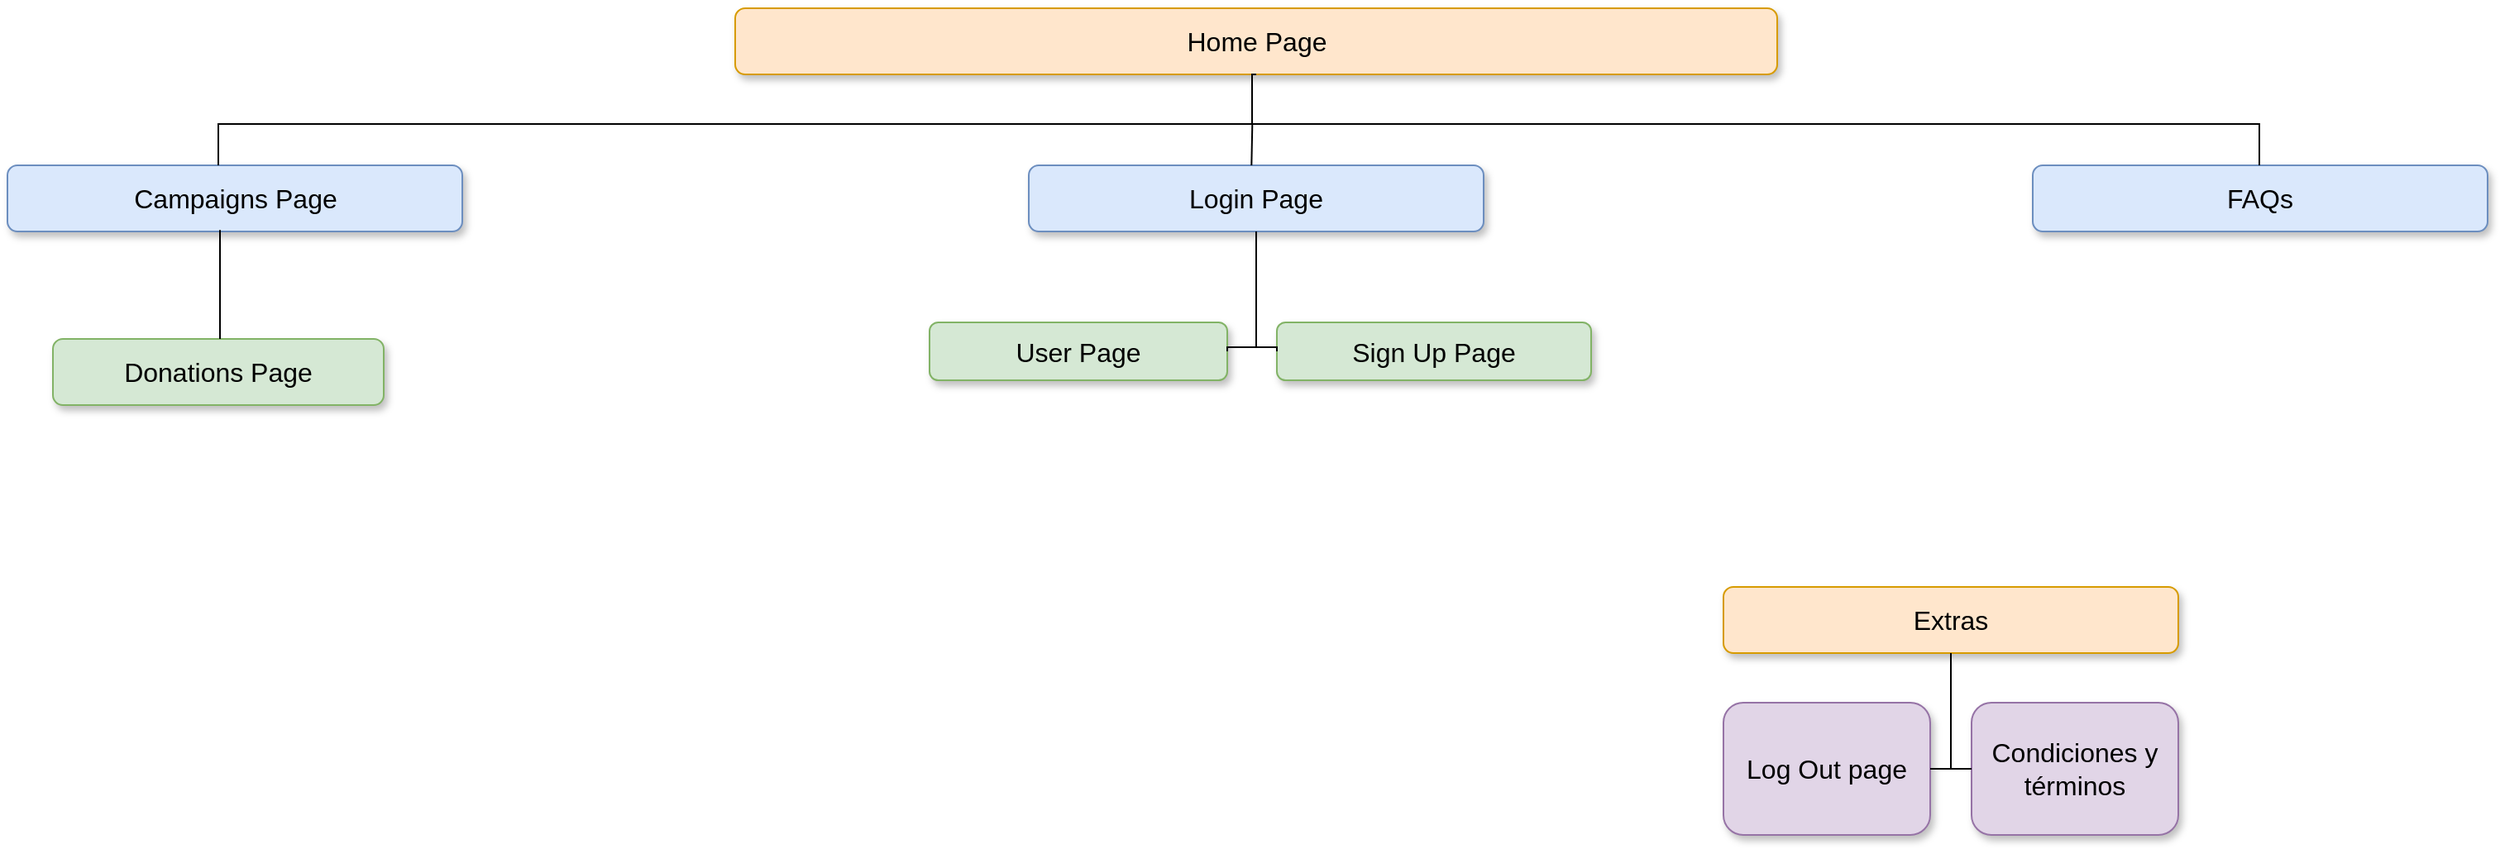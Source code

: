 <mxfile version="14.4.3" type="device"><diagram name="Page-1" id="b98fa263-6416-c6ec-5b7d-78bf54ef71d0"><mxGraphModel dx="1704" dy="988" grid="1" gridSize="10" guides="1" tooltips="1" connect="1" arrows="1" fold="1" page="1" pageScale="1.5" pageWidth="1169" pageHeight="826" background="#ffffff" math="0" shadow="0"><root><mxCell id="0" style=";html=1;"/><mxCell id="1" style=";html=1;" parent="0"/><mxCell id="303ed1de8c2c98b4-4" value="Home Page" style="whiteSpace=wrap;html=1;rounded=1;shadow=1;strokeWidth=1;fontSize=16;align=center;fillColor=#ffe6cc;strokeColor=#d79b00;" parent="1" vertex="1"><mxGeometry x="572.5" y="320" width="630" height="40" as="geometry"/></mxCell><mxCell id="303ed1de8c2c98b4-6" value="Login Page" style="whiteSpace=wrap;html=1;rounded=1;shadow=1;strokeWidth=1;fontSize=16;align=center;fillColor=#dae8fc;strokeColor=#6c8ebf;" parent="1" vertex="1"><mxGeometry x="750" y="415" width="275" height="40" as="geometry"/></mxCell><mxCell id="303ed1de8c2c98b4-7" value="Campaigns Page" style="whiteSpace=wrap;html=1;rounded=1;shadow=1;strokeWidth=1;fontSize=16;align=center;fillColor=#dae8fc;strokeColor=#6c8ebf;" parent="1" vertex="1"><mxGeometry x="132.5" y="415" width="275" height="40" as="geometry"/></mxCell><mxCell id="303ed1de8c2c98b4-9" value="FAQs" style="whiteSpace=wrap;html=1;rounded=1;shadow=1;strokeWidth=1;fontSize=16;align=center;fillColor=#dae8fc;strokeColor=#6c8ebf;" parent="1" vertex="1"><mxGeometry x="1357" y="415" width="275" height="40" as="geometry"/></mxCell><mxCell id="303ed1de8c2c98b4-13" value="User Page" style="whiteSpace=wrap;html=1;rounded=1;shadow=1;strokeWidth=1;fontSize=16;align=center;fillColor=#d5e8d4;strokeColor=#82b366;" parent="1" vertex="1"><mxGeometry x="690" y="510" width="180" height="35" as="geometry"/></mxCell><mxCell id="303ed1de8c2c98b4-14" value="&lt;span&gt;Sign Up Page&lt;/span&gt;" style="whiteSpace=wrap;html=1;rounded=1;shadow=1;strokeWidth=1;fontSize=16;align=center;fillColor=#d5e8d4;strokeColor=#82b366;" parent="1" vertex="1"><mxGeometry x="900" y="510" width="190" height="35" as="geometry"/></mxCell><mxCell id="303ed1de8c2c98b4-82" style="edgeStyle=orthogonalEdgeStyle;html=1;startSize=6;endFill=0;endSize=6;strokeWidth=1;fontSize=16;rounded=0;endArrow=none;exitX=0.5;exitY=1;" parent="1" source="303ed1de8c2c98b4-4" target="303ed1de8c2c98b4-7" edge="1"><mxGeometry relative="1" as="geometry"><Array as="points"><mxPoint x="885" y="390"/><mxPoint x="260" y="390"/></Array></mxGeometry></mxCell><mxCell id="303ed1de8c2c98b4-84" style="edgeStyle=orthogonalEdgeStyle;html=1;startSize=6;endFill=0;endSize=6;strokeWidth=1;fontSize=16;rounded=0;endArrow=none;" parent="1" source="303ed1de8c2c98b4-4" target="303ed1de8c2c98b4-9" edge="1"><mxGeometry relative="1" as="geometry"><Array as="points"><mxPoint x="885" y="390"/><mxPoint x="1494" y="390"/></Array></mxGeometry></mxCell><mxCell id="303ed1de8c2c98b4-92" style="edgeStyle=orthogonalEdgeStyle;html=1;startSize=6;endFill=0;endSize=6;strokeWidth=1;fontSize=16;rounded=0;endArrow=none;entryX=1;entryY=0.5;" parent="1" source="303ed1de8c2c98b4-6" target="303ed1de8c2c98b4-13" edge="1"><mxGeometry relative="1" as="geometry"><Array as="points"><mxPoint x="887" y="525"/></Array></mxGeometry></mxCell><mxCell id="303ed1de8c2c98b4-96" style="edgeStyle=orthogonalEdgeStyle;html=1;startSize=6;endFill=0;endSize=6;strokeWidth=1;fontSize=16;rounded=0;endArrow=none;entryX=0;entryY=0.5;" parent="1" source="303ed1de8c2c98b4-6" target="303ed1de8c2c98b4-14" edge="1"><mxGeometry relative="1" as="geometry"><Array as="points"><mxPoint x="888" y="525"/><mxPoint x="900" y="525"/></Array></mxGeometry></mxCell><mxCell id="IoA87kcwiu5HyvBpXegc-1" value="Extras" style="whiteSpace=wrap;html=1;rounded=1;shadow=1;strokeWidth=1;fontSize=16;align=center;fillColor=#ffe6cc;strokeColor=#d79b00;" vertex="1" parent="1"><mxGeometry x="1170" y="670" width="275" height="40" as="geometry"/></mxCell><mxCell id="IoA87kcwiu5HyvBpXegc-2" value="Log Out page" style="whiteSpace=wrap;html=1;rounded=1;shadow=1;strokeWidth=1;fontSize=16;align=center;fillColor=#e1d5e7;strokeColor=#9673a6;" vertex="1" parent="1"><mxGeometry x="1170" y="740" width="125" height="80" as="geometry"/></mxCell><mxCell id="IoA87kcwiu5HyvBpXegc-3" value="Condiciones y términos" style="whiteSpace=wrap;html=1;rounded=1;shadow=1;strokeWidth=1;fontSize=16;align=center;fillColor=#e1d5e7;strokeColor=#9673a6;" vertex="1" parent="1"><mxGeometry x="1320" y="740" width="125" height="80" as="geometry"/></mxCell><mxCell id="IoA87kcwiu5HyvBpXegc-4" style="edgeStyle=orthogonalEdgeStyle;html=1;startSize=6;endFill=0;endSize=6;strokeWidth=1;fontSize=16;rounded=0;entryX=1;entryY=0.5;endArrow=none;" edge="1" parent="1" source="IoA87kcwiu5HyvBpXegc-1" target="IoA87kcwiu5HyvBpXegc-2"><mxGeometry relative="1" as="geometry"><Array as="points"><mxPoint x="1308" y="780"/></Array></mxGeometry></mxCell><mxCell id="IoA87kcwiu5HyvBpXegc-5" style="edgeStyle=orthogonalEdgeStyle;html=1;startSize=6;endFill=0;endSize=6;strokeWidth=1;fontSize=16;rounded=0;entryX=0;entryY=0.5;endArrow=none;" edge="1" parent="1" source="IoA87kcwiu5HyvBpXegc-1" target="IoA87kcwiu5HyvBpXegc-3"><mxGeometry relative="1" as="geometry"><Array as="points"><mxPoint x="1308" y="780"/></Array></mxGeometry></mxCell><mxCell id="IoA87kcwiu5HyvBpXegc-7" value="" style="endArrow=none;html=1;" edge="1" parent="1"><mxGeometry width="50" height="50" relative="1" as="geometry"><mxPoint x="884.66" y="415" as="sourcePoint"/><mxPoint x="885.16" y="390" as="targetPoint"/></mxGeometry></mxCell><mxCell id="IoA87kcwiu5HyvBpXegc-9" value="Donations Page" style="whiteSpace=wrap;html=1;rounded=1;shadow=1;strokeWidth=1;fontSize=16;align=center;fillColor=#d5e8d4;strokeColor=#82b366;" vertex="1" parent="1"><mxGeometry x="160" y="520" width="200" height="40" as="geometry"/></mxCell><mxCell id="IoA87kcwiu5HyvBpXegc-10" value="" style="endArrow=none;html=1;entryX=0.52;entryY=0.979;entryDx=0;entryDy=0;entryPerimeter=0;" edge="1" parent="1"><mxGeometry width="50" height="50" relative="1" as="geometry"><mxPoint x="261" y="520.0" as="sourcePoint"/><mxPoint x="261" y="454.16" as="targetPoint"/></mxGeometry></mxCell></root></mxGraphModel></diagram></mxfile>